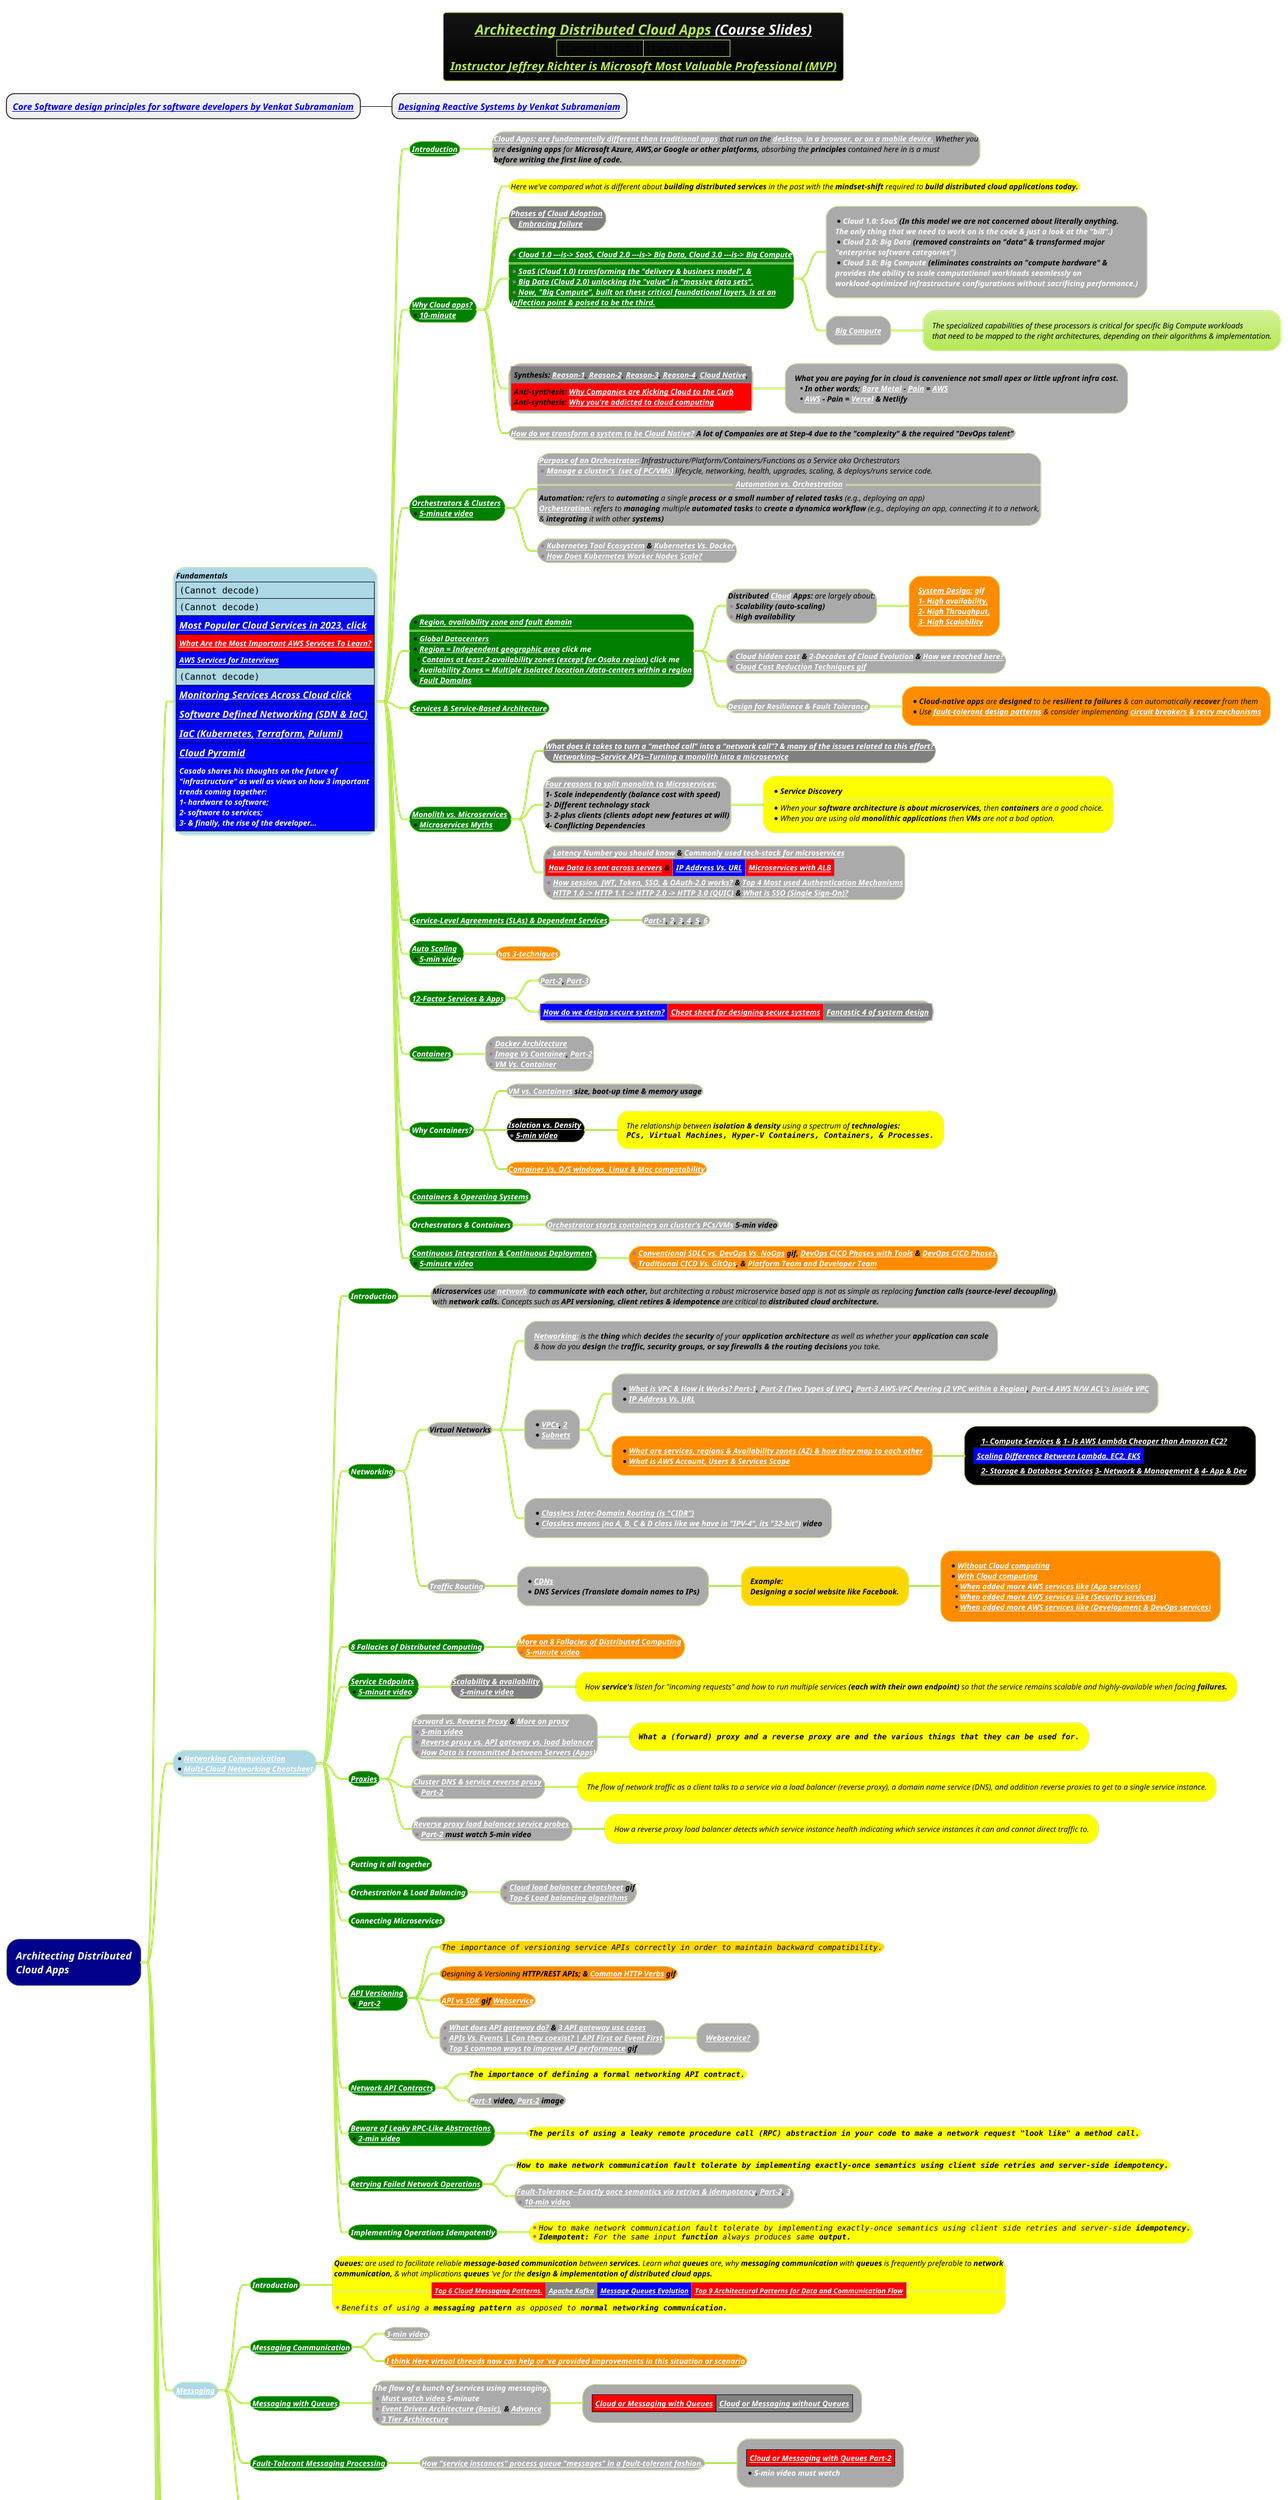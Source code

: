 @startmindmap
title =<i><b><u><size:18>Architecting Distributed Cloud Apps [[https://docs.google.com/presentation/d/0B9OeL9w7mYN2Nl9LX1BIRjFVeGs/edit?resourcekey=0--9WnRGKB_SSA2SZE3WN4EA#slide=id.p1 (Course Slides)]] \n|<img:images/img_374.png>|<img:images/img_375.png{scale=.91}>|\n<i><b><u><size:18>Instructor Jeffrey Richter is Microsoft Most Valuable Professional (MVP)
* <i><b>[[docs/3-programming-languages/Venkat-Subramaniam/Core-Software-design-principles-for-software-developers.puml Core Software design principles for software developers by Venkat Subramaniam]]
** <i><b>[[docs/3-programming-languages/Venkat-Subramaniam/Designing-Reactive-Systems.puml Designing Reactive Systems by Venkat Subramaniam]]

caption |<img:images/img_606.png>|<img:images/img_607.png>|\n|<img:images/img_361.png>|<img:images/img_382.png>|

!theme hacker

*[#darkblue] <color:white><i>Architecting Distributed\n<color:white><i>Cloud Apps
**[#lightblue]:<i><color #black><size:12>Fundamentals
|<img:images/img_270.png{scale=.504}>|
|<img:images/img_366.png{scale=.2109}>|
|<#blue><i><size:15>[[docs/3-programming-languages/Venkat-Subramaniam/images/img_0377.png Most Popular Cloud Services in 2023, click]]|
|<#red><i><size:12>[[docs/3-programming-languages/Venkat-Subramaniam/images/img_863.png What Are the Most Important AWS Services To Learn?]]|
|<#blue><i><size:12>[[docs/3-programming-languages/Venkat-Subramaniam/images/img_880.png AWS Services for Interviews]]|
|<img:images/img_272.png{scale=.5}>|
|<#blue><i><size:15>[[docs/3-programming-languages/Venkat-Subramaniam/images/img_387.png Monitoring Services Across Cloud click]]|
|<#blue><i><size:15>[[docs/3-programming-languages/Venkat-Subramaniam/images/img_362.png Software Defined Networking (SDN & IaC)]]|
|<#blue><i><size:15>[[docs/books/1-books-backlog/operating-system/images/img_12.png IaC (Kubernetes,]] [[docs/3-devops/devops-plantuml-mindmap/Terraform.puml Terraform,]] [[docs/3-devops/devops-plantuml-mindmap/Pulumi.puml Pulumi)]]|
|<#blue><i><size:15>[[docs/cloud-computing/images/cloud-pyramid.png Cloud Pyramid]]|
|<#blue><i><size:12><color #white>Casado shares his thoughts on the future of \n<i><size:12><color #white>"infrastructure" as well as views on how 3 important \n<i><size:12><color #white>trends coming together: \n<i><size:12><color #white>1- hardware to software; \n<i><size:12><color #white>2- software to services; \n<i><size:12><color #white>3- & finally, the rise of the developer…|;

***[#green] <i><color #white><b><size:12>[[https://www.youtube.com/watch?v=xJMbkZvuVO0&list=PL9XzOCngAkqs0Q8ZRdafnSYExKQurZrBY&index=1&ab_channel=JeffreyRichter Introduction]]
****[#a]:<i><color #black><size:12>**[[docs/3-programming-languages/Venkat-Subramaniam/images/img_363.png Cloud Apps: are fundamentally different than traditional apps]]** that run on the **[[docs/3-programming-languages/Venkat-Subramaniam/images/img_666.png desktop, in a browser, or on a mobile device.]]** Whether you
<i><color #black><size:12>are **designing apps** for **Microsoft Azure, AWS,or Google or other platforms,** absorbing the **principles** contained here in is a must
<i><color #black><size:12><b>before writing the first line of code.;
***[#green] <i><color #white><b><size:12>[[docs/3-programming-languages/Venkat-Subramaniam/images/img_667.png Why Cloud apps?]] \n*<i><color #white><b><size:12>[[https://www.youtube.com/watch?v=p7NkTUyEE1o&list=PL9XzOCngAkqs0Q8ZRdafnSYExKQurZrBY&index=2&ab_channel=JeffreyRichter 10-minute]]
****[#yellow] <i><color #black><size:12>Here we've compared what is different about **building distributed services** in the past with the **mindset-shift** required to <b>build distributed cloud applications today.

****[#grey] <i><color #white><b><size:12>[[https://youtu.be/IBTpNptxYF4 Phases of Cloud Adoption]] \n*<i><color #white><b><size:12>[[docs/3-programming-languages/Venkat-Subramaniam/images/img_668.png Embracing failure]]
****[#green]:*<i><color #white><b><size:12>[[https://rescale.com/blog/cloud-3-0-the-rise-of-big-compute/ Cloud 1.0 ---is-> SaaS, Cloud 2.0 ---is-> Big Data, Cloud 3.0 ---is-> Big Compute]]
====
*<i><color #white><b><size:12>[[docs/3-programming-languages/Venkat-Subramaniam/images/img_414.png SaaS (Cloud 1.0) transforming the "delivery & business model", &]]
*<i><color #white><b><size:12>[[docs/3-programming-languages/Venkat-Subramaniam/images/img_415.png Big Data (Cloud 2.0) unlocking the "value" in "massive data sets".]]
*<i><color #white><b><size:12>[[docs/3-programming-languages/Venkat-Subramaniam/images/img_416.png Now, "Big Compute", built on these critical foundational layers, is at an]]
<i><color #white><b><size:12>[[docs/3-programming-languages/Venkat-Subramaniam/images/img_398.png inflection point & poised to be the third.]];
*****[#a]:* <i><color #white><b><size:12>**Cloud 1.0:** SaaS <color #black>(In this model we are not concerned about literally anything.
<i><color #white><b><size:12>The only thing that we need to work on is the code & just a look at the "bill".)
* <i><color #white><b><size:12>**Cloud 2.0:** Big Data <color #black>(removed constraints on "data" & transformed major
<i><color #white><b><size:12>"enterprise software categories")
* <i><color #white><b><size:12>**Cloud 3.0:** Big Compute <color #black>(eliminates constraints on "compute hardware" &
<i><color #white><b><size:12>provides the ability to scale computational workloads seamlessly on
<i><color #white><b><size:12>workload-optimized infrastructure configurations without sacrificing performance.);
*****[#a] <i><color #white><b><size:12>[[docs/3-programming-languages/Venkat-Subramaniam/images/img_398.png Big Compute]]
****** <i><color #black><size:12>The specialized capabilities of these processors is critical for specific Big Compute workloads \n<i><color #black><size:12>that need to be mapped to the right architectures, depending on their algorithms & implementation.

****[#a]:|<#grey><b><i><color #black><size:12>Synthesis: [[docs/3-programming-languages/Venkat-Subramaniam/images/img_363.png Reason-1]], [[docs/3-programming-languages/Venkat-Subramaniam/images/img_364.png Reason-2]], [[docs/3-programming-languages/Venkat-Subramaniam/images/img_365.png Reason-3]], [[docs/3-programming-languages/Venkat-Subramaniam/images/img_271.png Reason-4]], [[docs/cloud-computing/Cloud-Native.puml Cloud Native]],|
|<#red><b><i><color #black><size:12>Anti-synthesis: [[https://www.youtube.com/watch?v=O66xpoRpyRk&ab_channel=CloudComputingInsider Why Companies are Kicking Cloud to the Curb]] \n<b><i><color #black><size:12>Anti-synthesis: [[https://www.youtube.com/watch?v=4Wa5DivljOM&ab_channel=Fireship Why you're addicted to cloud computing]]|;

*****[#a]:<b><i><color #black><size:12>What you are paying for in cloud is convenience not small apex or little upfront infra cost.
**<b><i><color #black><size:12>In other words; [[docs/3-programming-languages/Venkat-Subramaniam/images/img_572.png Bare Metal]] - [[docs/3-programming-languages/Venkat-Subramaniam/images/img_686.png Pain]] = [[docs/3-programming-languages/Venkat-Subramaniam/images/img_687.png AWS]]
**<b><i><color #black><size:12>[[docs/3-programming-languages/Venkat-Subramaniam/images/img_687.png AWS]] - Pain = [[docs/3-programming-languages/Venkat-Subramaniam/images/img_688.png Vercel]] & Netlify;

****[#a] <b><i><color #black><size:12>[[docs/3-programming-languages/Venkat-Subramaniam/gif/how-to-adopt-cloud-native.adoc How do we transform a system to be Cloud Native?]] A lot of Companies are at Step-4 due to the "complexity" & the required "DevOps talent"

***[#green] <i><color #white><b><size:12>[[docs/3-programming-languages/Venkat-Subramaniam/images/img_367.png Orchestrators & Clusters]] \n*<i><color #white><b><size:12>[[https://www.youtube.com/watch?v=LkJr0Ld85AE&list=PL9XzOCngAkqs0Q8ZRdafnSYExKQurZrBY&index=4&ab_channel=JeffreyRichter 5-minute video]]
****[#a]:<i><color #black><size:12>**[[docs/3-programming-languages/Venkat-Subramaniam/images/img_440.png Purpose of an Orchestrator:]]** Infrastructure/Platform/Containers/Functions as a Service aka Orchestrators
*<i><color #black><size:12>**[[docs/3-programming-languages/Venkat-Subramaniam/images/img_669.png Manage a cluster's  (set of PC/VMs)]]** lifecycle, networking, health, upgrades, scaling, & deploys/runs service code.
==<i><color #black><size:12><b>[[docs/3-programming-languages/Venkat-Subramaniam/images/img_440.png Automation vs. Orchestration]]==
<i><color #black><size:12>**Automation:** refers to **automating** a single **process or a small number of related tasks** (e.g., deploying an app)
<i><color #black><size:12>**[[docs/3-programming-languages/Venkat-Subramaniam/images/img_440.png Orchestration:]]** refers to **managing** multiple **automated tasks** to **create a dynamica workflow** (e.g., deploying an app, connecting it to a network,
<i><color #black><size:12>& **integrating** it with other <b>systems);
****[#a]:*<i><color #black><b><size:12>[[docs/3-programming-languages/Venkat-Subramaniam/images/img_386.png Kubernetes Tool Ecosystem]] & [[docs/3-programming-languages/Venkat-Subramaniam/images/img_395.png Kubernetes Vs. Docker]]
*<i><color #black><b><size:12>[[docs/3-programming-languages/Venkat-Subramaniam/images/img_893.png How Does Kubernetes Worker Nodes Scale?]];

***[#green]:*<i><color #white><b><size:12>[[docs/3-programming-languages/Venkat-Subramaniam/images/region-availability-zone-and-fault-domain.drawio.png Region, availability zone and fault domain]]
====
*<i><color #white><b><size:12>[[docs/3-programming-languages/Venkat-Subramaniam/images/img_399.png Global Datacenters]]
*<i><color #white><b><size:12>[[docs/3-programming-languages/Venkat-Subramaniam/images/img_400.png Region = Independent geographic area]] click me
**<i><color #white><b><size:12>[[docs/3-programming-languages/Venkat-Subramaniam/images/img_400.png Contains at least 2-availability zones (except for Osaka region)]] click me
*<i><color #white><b><size:12>[[docs/3-programming-languages/Venkat-Subramaniam/images/img_400.png Availability Zones = Multiple isolated location /data-centers within a region]]
*<i><color #white><b><size:12>[[docs/3-programming-languages/Venkat-Subramaniam/images/img_400.png Fault Domains]];
****[#a]:<i><color #black><size:12>**Distributed [[docs/3-programming-languages/Venkat-Subramaniam/images/img_359.png Cloud]] Apps:** are largely about:
*<i><color #black><size:12><b>Scalability (auto-scaling)
*<i><color #black><size:12><b>High availability;
*****[#darkorange]:<i><color #white><b><size:12>[[docs/3-programming-languages/Venkat-Subramaniam/gif/system-design-availability-throughput-scalability.adoc System Design:]] gif
<i><color #white><b><size:12>[[docs/3-programming-languages/Venkat-Subramaniam/gif/system-design-availability-throughput-scalability.adoc 1- High availability,]]
<i><color #white><b><size:12>[[docs/3-programming-languages/Venkat-Subramaniam/gif/system-design-availability-throughput-scalability.adoc 2- High Throughput,]]
<i><color #white><b><size:12>[[docs/3-programming-languages/Venkat-Subramaniam/gif/system-design-availability-throughput-scalability.adoc 3- High Scalability]];
****[#a]:*<i><color #black><b><size:12>[[docs/3-programming-languages/Venkat-Subramaniam/images/img_390.png Cloud hidden cost]] & [[docs/3-programming-languages/Venkat-Subramaniam/images/img_391.png 2-Decades of Cloud Evolution]] & [[docs/cloud-computing/images/IaaS,PaaS,SaaS.png How we reached here?]]
*<i><color #black><b><size:12>[[docs/3-programming-languages/Venkat-Subramaniam/gif/cloud-cost-reduction-techniques.adoc Cloud Cost Reduction Techniques gif]];

****[#a] <i><size:12><b>[[docs/cloud-computing/Cloud-Design-Patterns.puml Design for Resilience & Fault Tolerance]]
*****[#darkorange] *<i><size:12>**Cloud-native apps** are **designed** to be **resilient to failures** & can automatically **recover** from them \n*<i><size:12>Use **[[docs/cloud-computing/Cloud-Design-Patterns.puml fault-tolerant design patterns]]** & consider implementing <b>[[docs/cloud-computing/Cloud-Design-Patterns.puml circuit breakers & retry mechanisms]]

***[#green] <i><color #white><b><size:12>[[docs/3-programming-languages/Venkat-Subramaniam/images/img_670.png Services & Service-Based Architecture]]
***[#green] <i><color #white><b><size:12>[[docs/3-programming-languages/Venkat-Subramaniam/images/img_271.png Monolith vs. Microservices]] \n*<i><color #white><b><size:12>[[docs/3-programming-languages/Venkat-Subramaniam/images/img_672.png Microservices Myths]]

****[#grey]:<b><i><color #black><size:12>[[https://www.youtube.com/watch?v=eWljhk1RvCM&list=PL9XzOCngAkqs0Q8ZRdafnSYExKQurZrBY&index=21&ab_channel=JeffreyRichter What does it takes to turn a "method call" into a "network call"? & many of the issues related to this effort?]]
*<b><i><color #black><size:12>[[docs/3-programming-languages/Venkat-Subramaniam/images/img_691.png Networking--Service APIs--Turning a monolith into a microservice]];

****[#a]:<i><color #black><size:12>**[[docs/3-programming-languages/Venkat-Subramaniam/images/img_671.png Four reasons to split monolith to Microservices:]]**
<i><color #black><size:12><b>1- Scale independently (balance cost with speed)
<i><color #black><size:12><b>2- Different technology stack
<i><color #black><size:12><b>3- 2-plus clients (clients adopt new features at will)
<i><color #black><size:12><b>4- Conflicting Dependencies;
*****[#yellow]:*<i><color #black><size:12><b>Service Discovery
====
*<i><color #black><size:12>When your **software architecture is about microservices,** then **containers** are a good choice.
*<i><color #black><size:12>When you are using old **monolithic applications** then **VMs** are not a bad option.;

****[#a]:*<i><color #black><size:12><b>[[docs/3-programming-languages/Venkat-Subramaniam/images/img_383.png Latency Number you should know]] & [[docs/3-programming-languages/Venkat-Subramaniam/images/img_384.png Commonly used tech-stack for microservices]]
|<#red><i><color #black><size:12><b>[[docs/3-programming-languages/Venkat-Subramaniam/images/img_388.png How Data is sent across servers]] &|<#blue><i><color #black><size:12><b>[[docs/3-programming-languages/Venkat-Subramaniam/images/img_887.png IP Address Vs. URL]]|<#red><i><color #black><size:12><b>[[docs/3-programming-languages/Venkat-Subramaniam/images/img_881.png Microservices with ALB]]|
*<i><color #black><size:12><b>[[docs/3-programming-languages/Venkat-Subramaniam/gif/session-JWT-Token-SSO-and-OAuth-2-0.adoc How session, JWT, Token, SSO, & OAuth-2.0 works?]] & [[docs/3-programming-languages/Venkat-Subramaniam/images/img_394.png Top 4 Most used Authentication Mechanisms]]
*<i><color #black><size:12><b>[[docs/3-programming-languages/Venkat-Subramaniam/images/img_392.png HTTP 1.0 -> HTTP 1.1 -> HTTP 2.0 -> HTTP 3.0 (QUIC)]] & [[docs/3-programming-languages/Venkat-Subramaniam/gif/What-is-SSO-(Single-Sign-On).png What is SSO (Single Sign-On)?]];

***[#green] <i><color #white><b><size:12>[[docs/3-programming-languages/Venkat-Subramaniam/gif/system-design-availability-throughput-scalability.adoc Service-Level Agreements (SLAs) & Dependent Services]]
****[#a] <i><color #black><b><size:12>[[docs/3-programming-languages/Venkat-Subramaniam/images/img_673.png Part-1]], [[docs/3-programming-languages/Venkat-Subramaniam/images/img_674.png 2]], [[docs/3-programming-languages/Venkat-Subramaniam/images/img_675.png 3]], [[docs/3-programming-languages/Venkat-Subramaniam/images/img_676.png 4]], [[docs/3-programming-languages/Venkat-Subramaniam/images/img_676.png 5]], [[docs/3-programming-languages/Venkat-Subramaniam/images/img_677.png 6]]
***[#green] <i><color #white><b><size:12>[[docs/3-programming-languages/Venkat-Subramaniam/images/img_440.png Auto Scaling]] \n*<i><color #white><b><size:12>[[https://www.youtube.com/watch?v=on1153sF9iY&list=PL9XzOCngAkqs0Q8ZRdafnSYExKQurZrBY&index=9&ab_channel=JeffreyRichter 5-min video]]
****[#darkorange] <i><color #black><size:12>**[[docs/3-programming-languages/Venkat-Subramaniam/images/img_440.png has 3-techniques]]**
***[#green] <i><color #white><b><size:12>[[docs/3-programming-languages/Venkat-Subramaniam/images/img_678.png 12-Factor Services & Apps]]
****[#a] <i><color #black><b><size:12>[[docs/3-programming-languages/Venkat-Subramaniam/images/img_679.png Part-2]], [[docs/3-programming-languages/Venkat-Subramaniam/images/img_680.png Part-3]]
****[#a] |<#blue><i><color #black><b><size:12>[[docs/3-programming-languages/Venkat-Subramaniam/gif/design-a-secure-system-cheat-sheet.adoc How do we design secure system?]]|<#red><i><color #black><b><size:12>[[docs/3-programming-languages/Venkat-Subramaniam/gif/design-a-secure-system-cheat-sheet.adoc Cheat sheet for designing secure systems]]|<#grey><i><color #black><b><size:12>[[docs/3-programming-languages/Venkat-Subramaniam/gif/Fantastic-Four-of-System-Design.adoc Fantastic 4 of system design]]|
***[#green] <i><color #white><b><size:12>[[docs/3-programming-languages/Venkat-Subramaniam/images/img_368.png Containers]]
****[#a] *<i><color #white><b><size:12>[[docs/3-programming-languages/Venkat-Subramaniam/images/img_369.png Docker Architecture]] \n*<i><color #black><b><size:12>[[docs/3-programming-languages/Venkat-Subramaniam/images/img_370.png Image Vs Container]], [[docs/3-programming-languages/Venkat-Subramaniam/images/img_681.png Part-2]] \n*<i><color #white><b><size:12>[[docs/3-programming-languages/Venkat-Subramaniam/images/img_371.png VM Vs. Container]]

***[#green] <i><color #white><b><size:12>Why Containers?
****[#a] <i><color #black><size:12>**[[docs/3-programming-languages/Venkat-Subramaniam/images/img_372.png VM vs. Containers]]** <b>size, boot-up time & memory usage

****[#black] <i><color #black><size:12><b>[[docs/3-programming-languages/Venkat-Subramaniam/images/isolation-vs-density.drawio.png Isolation vs. Density]] \n*<i><color #black><size:12><b>[[https://www.youtube.com/watch?v=C6pyfrwk2uo&list=PL9XzOCngAkqs0Q8ZRdafnSYExKQurZrBY&index=12&ab_channel=JeffreyRichter 5-min video]]
*****[#yellow] <i><color #black><size:12>The relationship between **isolation & density** using a spectrum of <b>technologies: \n<i><color #black><size:12><b>""PCs, Virtual Machines, Hyper-V Containers, Containers, & Processes.""

****[#darkorange] <i><color #black><size:12>**[[docs/3-programming-languages/Venkat-Subramaniam/images/img_376.png Container Vs. O/S windows, Linux & Mac compatability]]**
***[#green] <i><color #white><b><size:12>[[docs/3-programming-languages/Venkat-Subramaniam/images/OS-Kernel-and-container-images.drawio.png Containers & Operating Systems]]
***[#green] <i><color #white><b><size:12>Orchestrators & Containers
****[#a] <i><color #black><b><size:12>[[https://www.youtube.com/watch?v=BZgB3fGXRHc&list=PL9XzOCngAkqs0Q8ZRdafnSYExKQurZrBY&index=14&ab_channel=JeffreyRichter Orchestrator starts containers on cluster's PCs/VMs]] 5-min video

***[#green] <i><color #white><b><size:12>[[docs/3-programming-languages/Venkat-Subramaniam/images/img_373.png Continuous Integration & Continuous Deployment]] \n*<i><color #white><b><size:12>[[https://www.youtube.com/watch?v=WqPSstx41wY&list=PL9XzOCngAkqs0Q8ZRdafnSYExKQurZrBY&index=15&ab_channel=JeffreyRichter 5-minute video]]
****[#darkorange]:*<i><color #black><b><size:12>[[docs/3-programming-languages/Venkat-Subramaniam/gif/conventional-SDLC-vs-DevOps-vs-NoOps.adoc Conventional SDLC vs. DevOps Vs. NoOps]] gif, <i><color #black><b><size:12>[[docs/3-programming-languages/Venkat-Subramaniam/images/img_888.png DevOps CICD Phases with Tools]] & <i><color #black><b><size:12>[[docs/3-programming-languages/Venkat-Subramaniam/images/img_889.png DevOps CICD Phases]]
*<i><color #black><b><size:12>[[docs/3-programming-languages/Venkat-Subramaniam/images/img_890.png Traditional CICD Vs. GitOps]], & [[docs/3-programming-languages/Venkat-Subramaniam/images/img_891.png Platform Team and Developer Team]];

**[#lightblue] *<i><color #black><size:12>[[docs/3-programming-languages/Venkat-Subramaniam/images/img_362.png Networking Communication]] \n*<i><color #black><size:12>[[docs/3-programming-languages/Venkat-Subramaniam/images/img_378.png Multi-Cloud Networking Cheatsheet]]

***[#green] <i><color #white><b><size:12>Introduction
****[#a]:<i><color #black><size:12>**Microservices** use **[[docs/3-programming-languages/Venkat-Subramaniam/images/img_362.png network]]** to **communicate with each other,** but architecting a robust microservice based app is not as simple as replacing <b>function calls (source-level decoupling)
<i><color #black><size:12>with **network calls.** Concepts such as **API versioning, client retires & idempotence** are critical to <b>distributed cloud architecture.;
***[#green] <i><color #white><b><size:12>Networking
****[#a] <i><color #black><size:12><b>Virtual Networks
*****[#a]:<i><color #black><size:12>**[[docs/3-programming-languages/Venkat-Subramaniam/images/img_572.png Networking:]]** is the **thing** which **decides** the **security** of your **application architecture** as well as whether your **application can scale**
<i><color #black><size:12>& how do you **design** the **traffic, security groups, or say firewalls & the routing decisions** you take.;
*****[#a] *<i><color #black><size:12><b>[[docs/3-programming-languages/Venkat-Subramaniam/images/img_406.png VPCs]], [[docs/3-programming-languages/Venkat-Subramaniam/images/img_885.png 2]]  \n*<i><color #black><size:12><b>[[docs/3-programming-languages/Venkat-Subramaniam/images/img_407.png Subnets]]
******[#a]:*<i><color #black><size:12><b>[[docs/3-programming-languages/Venkat-Subramaniam/images/img_441.png What is VPC & How it Works? Part-1]], [[docs/3-programming-languages/Venkat-Subramaniam/images/img_442.png Part-2 (Two Types of VPC)]], [[docs/3-programming-languages/Venkat-Subramaniam/images/img_443.png Part-3 AWS-VPC Peering (2 VPC within a Region)]], [[docs/3-programming-languages/Venkat-Subramaniam/images/img_444.png Part-4 AWS N/W ACL's inside VPC]]
*<i><color #black><size:12><b>[[docs/3-programming-languages/Venkat-Subramaniam/images/img_887.png IP Address Vs. URL]];

******[#darkorange]:*<i><color #black><size:12><b>[[docs/3-programming-languages/Venkat-Subramaniam/images/img_401.png What are services, regions & Availability zones (AZ) & how they map to each other]]
*<i><color #black><size:12><b>[[docs/3-programming-languages/Venkat-Subramaniam/images/img_401.png What is AWS Account, Users & Services Scope]];
*******[#black]:*<i><color #black><size:12><b>[[docs/3-programming-languages/Venkat-Subramaniam/images/img_402.png 1- Compute Services &]] [[docs/3-programming-languages/Venkat-Subramaniam/images/img_886.png 1- Is AWS Lambda Cheaper than Amazon EC2?]]
|<#blue><i><color #black><size:12><b>[[docs/3-programming-languages/Venkat-Subramaniam/images/img_892.png Scaling Difference Between Lambda, EC2, EKS]]|
*<i><color #black><size:12><b>[[docs/3-programming-languages/Venkat-Subramaniam/images/img_0377.png 2- Storage & Database Services]] <i><color #black><size:12><b>[[docs/3-programming-languages/Venkat-Subramaniam/images/img_0377.png 3- Network & Management &]] [[docs/3-programming-languages/Venkat-Subramaniam/images/img_0377.png 4- App & Dev]];

*****[#a] *<i><color #black><size:12><b>[[docs/3-programming-languages/Venkat-Subramaniam/images/img_408.png Classless Inter-Domain Routing (is "CIDR")]] \n*<i><color #black><size:12><b>[[https://www.youtube.com/watch?v=O3fgul-fJCk&ab_channel=AWSTrainingCenter Classless means (no A, B, C & D class like we have in "IPV-4", its "32-bit")]] video
****[#a] <i><color #black><size:12><b>[[docs/3-programming-languages/Venkat-Subramaniam/images/img_408.png Traffic Routing]]
*****[#a] *<i><color #black><size:12><b>[[https://www.youtube.com/watch?v=W66STrTY0ss&t=315s CDNs]] \n*<i><color #black><size:12><b>DNS Services (Translate domain names to IPs)
******[#gold] <i><color #black><size:12><b>Example: \n<i><color #black><size:12><b>Designing a social website like Facebook.
*******[#darkorange]:*<i><color #black><size:12><b>[[docs/3-programming-languages/Venkat-Subramaniam/images/img_409.png Without Cloud computing]]
*<i><color #black><size:12><b>[[docs/3-programming-languages/Venkat-Subramaniam/images/img_410.png With Cloud computing]]
**<i><color #black><size:12><b>[[docs/3-programming-languages/Venkat-Subramaniam/images/img_411.png When added more AWS services like (App services)]]
**<i><color #black><size:12><b>[[docs/3-programming-languages/Venkat-Subramaniam/images/img_412.png When added more AWS services like (Security services)]]
**<i><color #black><size:12><b>[[docs/3-programming-languages/Venkat-Subramaniam/images/img_413.png When added more AWS services like (Development & DevOps services)]];
***[#green] <i><color #white><b><size:12>[[docs/books/1-books-backlog/DBMS/8-Fallacies-of-Distributed-Systems.puml 8 Fallacies of Distributed Computing]]
****[#darkorange] <i><color #white><b><size:12>[[docs/3-programming-languages/Venkat-Subramaniam/images/img_682.png More on 8 Fallacies of Distributed Computing]] \n*<i><color #white><b><size:12>[[https://www.youtube.com/watch?v=-Ed6Ny9iFeg&list=PL9XzOCngAkqs0Q8ZRdafnSYExKQurZrBY&index=16&ab_channel=JeffreyRichter 5-minute video]]
***[#green] <i><color #white><b><size:12>[[docs/3-programming-languages/Venkat-Subramaniam/images/img_683.png Service Endpoints]] \n*<i><color #white><b><size:12>[[https://www.youtube.com/watch?v=6BaoAZLguYo&list=PL9XzOCngAkqs0Q8ZRdafnSYExKQurZrBY&index=17&ab_channel=JeffreyRichter 5-minute video]]
****[#grey] <i><color #black><b><size:12>[[docs/3-programming-languages/Venkat-Subramaniam/images/img_684.png Scalability & availability]] \n*<i><color #white><b><size:12>[[https://www.youtube.com/watch?v=6BaoAZLguYo&list=PL9XzOCngAkqs0Q8ZRdafnSYExKQurZrBY&index=17&ab_channel=JeffreyRichter 5-minute video]]
*****[#yellow] <i><color #black><size:12>How **service's** listen for "incoming requests" and how to run multiple services **(each with their own endpoint)** so that the service remains scalable and highly-available when facing <b>failures.
***[#green] <i><color #white><b><size:12>[[docs/3-programming-languages/Venkat-Subramaniam/images/img_685.png Proxies]]

****[#a]:<i><color #black><b><size:12>[[docs/3-programming-languages/Venkat-Subramaniam/images/img_376.jpg Forward vs. Reverse Proxy]] & [[docs/3-programming-languages/Venkat-Subramaniam/images/img_685.png More on proxy]]
*<i><color #white><b><size:12>[[https://www.youtube.com/watch?v=0OukrSld3sY&list=PL9XzOCngAkqs0Q8ZRdafnSYExKQurZrBY&index=18&ab_channel=JeffreyRichter 5-min video]]
*<i><color #white><b><size:12>[[docs/3-programming-languages/Venkat-Subramaniam/images/img_858.png Reverse proxy vs. API gateway vs. load balancer]]
*<i><color #white><b><size:12>[[docs/3-programming-languages/Venkat-Subramaniam/images/img_388.png How Data is transmitted between Servers (Apps)]];

*****[#yellow] <i><color #black><b><size:12>""What a (forward) proxy and a reverse proxy are and the various things that they can be used for.""
****[#a] <i><color #black><b><size:12>[[https://www.youtube.com/watch?v=4zuHPMW-faY&list=PL9XzOCngAkqs0Q8ZRdafnSYExKQurZrBY&index=19&ab_channel=JeffreyRichter Cluster DNS & service reverse proxy]] \n*<i><color #black><b><size:12>[[docs/3-programming-languages/Venkat-Subramaniam/images/img_689.png Part-2]]
*****[#yellow] <i><color #black><size:12>The flow of network traffic as a client talks to a service via a load balancer (reverse proxy), a domain name service (DNS), and addition reverse proxies to get to a single service instance.
****[#a] <i><color #black><b><size:12>[[https://www.youtube.com/watch?v=e6aFk2NgGtw&list=PL9XzOCngAkqs0Q8ZRdafnSYExKQurZrBY&index=20&ab_channel=JeffreyRichter Reverse proxy load balancer service probes]] \n*<i><color #black><b><size:12>[[docs/3-programming-languages/Venkat-Subramaniam/images/img_690.png Part-2]] must watch 5-min video
*****[#yellow] <i><color #black><size:12>How a reverse proxy load balancer detects which service instance health indicating which service instances it can and cannot direct traffic to.

***[#green] <i><color #white><b><size:12>Putting it all together
***[#green] <i><color #white><b><size:12>Orchestration & Load Balancing
****[#a] *<i><color #black><b><size:12>[[docs/3-programming-languages/Venkat-Subramaniam/gif/cloud-load-balancer.adoc Cloud load balancer cheatsheet]] gif\n*<i><color #white><b><size:12>[[docs/3-programming-languages/Venkat-Subramaniam/images/img_857.png Top-6 Load balancing algorithms]]
***[#green] <i><color #white><b><size:12>Connecting Microservices
***[#green] <i><color #white><b><size:12>[[https://www.youtube.com/watch?v=jXAUAWPhIcc&list=PL9XzOCngAkqs0Q8ZRdafnSYExKQurZrBY&index=22&ab_channel=JeffreyRichter API Versioning]] \n*<i><color #white><b><size:12>[[docs/3-programming-languages/Venkat-Subramaniam/images/img_692.png Part-2]]
****[#gold] <i><color #black><size:12>""The importance of versioning service APIs correctly in order to maintain backward compatibility.""
****[#darkorange] <i><color #black><size:12>Designing & Versioning <b>HTTP/REST APIs; & [[docs/3-programming-languages/Venkat-Subramaniam/gif/Common-HTTP-Verbs.adoc Common HTTP Verbs]] gif
****[#darkorange] <i><color #black><size:12><b>[[docs/3-programming-languages/Venkat-Subramaniam/gif/API-vs-SDK.adoc API vs SDK]] gif [[a Webservice]]
****[#a]:*<b><i><color #black><size:12>[[docs/3-programming-languages/Venkat-Subramaniam/images/img_397.png What does API gateway do?]] & [[docs/3-programming-languages/Venkat-Subramaniam/gif/3-API-gateway-use-cases.adoc 3 API gateway use cases]]
*<b><i><color #black><size:12>[[https://www.youtube.com/embed/3t7pMx35Reg APIs Vs. Events | Can they coexist? | API First or Event First]]
*<b><i><color #black><size:12>[[docs/3-programming-languages/Venkat-Subramaniam/gif/5-common-ways-to-improve-API-performance.adoc Top 5 common ways to improve API performance]] gif;
*****[#a] <i><color #white><b><size:12>[[docs/3-programming-languages/Venkat-Subramaniam/webservice.puml Webservice?]]
***[#green] <i><color #white><b><size:12>[[docs/3-programming-languages/Venkat-Subramaniam/images/img_46.png Network API Contracts]]
****[#yellow] <i><color #black><b><size:12>""The importance of defining a formal networking API contract.""
****[#a] <i><color #black><b><size:12>[[https://www.youtube.com/watch?v=iEiZyi7BBoI&list=PL9XzOCngAkqs0Q8ZRdafnSYExKQurZrBY&index=23&ab_channel=JeffreyRichter Part-1]] video, [[docs/3-programming-languages/Venkat-Subramaniam/images/img_693.png Part-2]] image

***[#green] <i><color #white><b><size:12>[[docs/3-programming-languages/Venkat-Subramaniam/images/img_694.png Beware of Leaky RPC-Like Abstractions]] \n*<i><color #white><b><size:12>[[https://www.youtube.com/watch?v=uE16hkoHcYE&list=PL9XzOCngAkqs0Q8ZRdafnSYExKQurZrBY&index=24&ab_channel=JeffreyRichter 2-min video]]
****[#yellow] <i><color #black><b><size:12>""The perils of using a leaky remote procedure call (RPC) abstraction in your code to make a network request "look like" a method call.""
***[#green] <i><color #white><b><size:12>[[https://www.youtube.com/watch?v=gH_hwwn2yDk&list=PL9XzOCngAkqs0Q8ZRdafnSYExKQurZrBY&index=25&ab_channel=JeffreyRichter Retrying Failed Network Operations]]
****[#yellow] <i><color #black><b><size:12>""How to make network communication fault tolerate by implementing exactly-once semantics using client side retries and server-side idempotency.""
****[#a] <i><color #black><b><size:12>[[docs/3-programming-languages/Venkat-Subramaniam/images/img_695.png Fault-Tolerance--Exactly once semantics via retries & idempotency]], [[docs/3-programming-languages/Venkat-Subramaniam/images/img_696.png Part-2]], [[docs/3-programming-languages/Venkat-Subramaniam/images/img_697.png 3]] \n*<i><color #black><b><size:12>[[https://www.youtube.com/watch?v=gH_hwwn2yDk&list=PL9XzOCngAkqs0Q8ZRdafnSYExKQurZrBY&index=25&ab_channel=JeffreyRichter 10-min video]]
***[#green] <i><color #white><b><size:12>Implementing Operations Idempotently
****[#yellow]:*<i><color #black><size:12>""How to make network communication fault tolerate by implementing exactly-once semantics using client side retries and server-side <b>idempotency.""
*<i><color #black><size:12>""**Idempotent:** For the same input **function** always produces same <b>output."";

**[#lightblue] <i><color #black><size:12>[[docs/3-programming-languages/Venkat-Subramaniam/images/img_698.png Messaging]]
***[#green] <i><color #white><b><size:12>Introduction
****[#yellow]:<i><color #black><size:12>**Queues:** are used to facilitate reliable **message-based communication** between **services.** Learn what **queues** are, why **messaging communication** with **queues** is frequently preferable to <b>network
<i><color #black><size:12>**communication,** & what implications **queues** 've for the <b>design & implementation of distributed cloud apps.
==|<#red><i><b>[[docs/3-programming-languages/Venkat-Subramaniam/gif/top-6-cloud-messaging-patterns.adoc Top 6 Cloud Messaging Patterns.]]|<#grey><i><b>[[docs/AI-ML-DL-Data-Science-and-BigData/Apache-Big-Data-Ecosystem/apache-kafka.puml Apache Kafka]]|<#blue><i><b>[[docs/3-programming-languages/Venkat-Subramaniam/gif/message-queues.adoc Message Queues Evolution]]|<#red><i><b>[[docs/3-programming-languages/Venkat-Subramaniam/gif/Top-9-Architectural-Patterns-for-Data-and-Communication-Flow.adoc Top 9 Architectural Patterns for Data and Communication Flow]]|==
*<i><color #black><size:12>""Benefits of using a **messaging pattern** as opposed to <b>normal networking communication."";

***[#green] <i><color #white><b><size:12>[[docs/3-programming-languages/Venkat-Subramaniam/images/img_698.png Messaging Communication]]
****[#a] <i><color #white><b><size:12>[[https://www.youtube.com/watch?v=C26paSeSQD8&list=PL9XzOCngAkqs0Q8ZRdafnSYExKQurZrBY&index=26&ab_channel=JeffreyRichter 3-min video]]
****[#darkorange] <i><color #white><b><size:12>[[https://www.youtube.com/watch?v=C26paSeSQD8&list=PL9XzOCngAkqs0Q8ZRdafnSYExKQurZrBY&index=26&ab_channel=JeffreyRichter I think Here virtual threads now can help or 've provided improvements in this situation or scenario]]
***[#green] <i><color #white><b><size:12>[[docs/3-programming-languages/Venkat-Subramaniam/images/img_699.png Messaging with Queues]]
****[#a]:<i><color #white><b><size:12>The flow of a bunch of services using messaging.
*<i><color #white><b><size:12>[[https://www.youtube.com/watch?v=Tu9WGaePtBA&list=PL9XzOCngAkqs0Q8ZRdafnSYExKQurZrBY&index=27&ab_channel=JeffreyRichter Must watch video]] 5-minute
*<i><color #black><b><size:12>[[docs/3-programming-languages/Venkat-Subramaniam/images/img_882.png Event Driven Architecture (Basic),]] & [[docs/3-programming-languages/Venkat-Subramaniam/images/img_883.png Advance]]
*<i><color #white><b><size:12>[[docs/3-programming-languages/Venkat-Subramaniam/images/img_884.png 3 Tier Architecture]];
*****[#a] |<#red><i><color #white><b><size:12>[[https://www.youtube.com/watch?v=Tu9WGaePtBA&list=PL9XzOCngAkqs0Q8ZRdafnSYExKQurZrBY&index=27&ab_channel=JeffreyRichter Cloud or Messaging with Queues]]|<#grey><i><color #white><b><size:12>[[https://www.youtube.com/watch?v=eWljhk1RvCM&list=PL9XzOCngAkqs0Q8ZRdafnSYExKQurZrBY&index=21&ab_channel=JeffreyRichter Cloud or Messaging without Queues]]|
***[#green] <i><color #white><b><size:12>[[docs/3-programming-languages/Venkat-Subramaniam/images/img_700.png Fault-Tolerant Messaging Processing]]
****[#a] <i><color #white><b><size:12>[[docs/3-programming-languages/Venkat-Subramaniam/images/img_700.png How "service instances" process queue "messages" in a fault-tolerant fashion.]]
*****[#a] |<#red><i><color #white><b><size:12>[[https://www.youtube.com/watch?v=XndpZCyRIXw&list=PL9XzOCngAkqs0Q8ZRdafnSYExKQurZrBY&index=28&ab_channel=JeffreyRichter Cloud or Messaging with Queues Part-2]]|\n*<i><color #white><b><size:12>5-min video must watch
***[#green] <i><color #white><b><size:12>[[docs/3-programming-languages/Venkat-Subramaniam/images/img_789.png More About Queues]]
****[#a] <i><color #white><b><size:12>[[docs/3-programming-languages/Venkat-Subramaniam/images/img_789.png Additional features that are frequently available with queue systems.]] \n*<i><color #white><b><size:12>[[https://www.youtube.com/watch?v=TeC7FD8wrRQ&list=PL9XzOCngAkqs0Q8ZRdafnSYExKQurZrBY&index=35&ab_channel=JeffreyRichter 5-minute video]]

**[#lightblue] <i><color #black><size:12>[[https://www.youtube.com/watch?v=5cBnQpG0YTE&list=PL9XzOCngAkqs0Q8ZRdafnSYExKQurZrBY&index=30&ab_channel=JeffreyRichter Versioning Service source-code]] \n*<i><color #black><size:12>[[https://www.youtube.com/watch?v=5cBnQpG0YTE&list=PL9XzOCngAkqs0Q8ZRdafnSYExKQurZrBY&index=30&ab_channel=JeffreyRichter 10-minute video]] with animation
***[#green] <i><color #white><b><size:12>Introduction
****[#yellow]:<i><color #black><size:12>**Services:** inevitably evolve, which means an important consideration when deploying them is how to version them without disrupting service. Learn the ins & outs of versioning the services that
<i><color #black><size:12>comprise cloud apps & how to protect the **configuration data** that accompanies them.;
***[#green] <i><color #white><b><size:12>[[docs/3-programming-languages/Venkat-Subramaniam/images/img_790.png Service-Update Options]]
****[#yellow] *<i><color #black><size:12>Various ways to versioning and upgrading your running service code: \n<i><color #black><b><size:12>1- Delete & Upload \n<i><color #black><b><size:12>2- Rolling Update \n<i><color #black><b><size:12>3- Blue-Green Deployment (cluster or across 2 clusters)
****[#grey] <i><color #white><b><size:12>[[docs/3-programming-languages/Venkat-Subramaniam/images/img_790.png Comparing Service-Update Options]]
***[#green] <i><color #white><b><size:12>[[https://www.youtube.com/watch?v=d-Eq-L5HD6Q&list=PL9XzOCngAkqs0Q8ZRdafnSYExKQurZrBY&index=31&ab_channel=JeffreyRichter Two-Phase Updates]] \n*<i><color #white><b><size:12>[[https://www.youtube.com/watch?v=d-Eq-L5HD6Q&list=PL9XzOCngAkqs0Q8ZRdafnSYExKQurZrBY&index=31&ab_channel=JeffreyRichter 3-minute video]]
****[#a] <i><color #black><size:12><b>Rolling Update: [[docs/3-programming-languages/Venkat-Subramaniam/images/img_791.png How to properly perform a 2-phase update when you are changing the protocol used by a service that talks to other instances of itself.]]
***[#green] <i><color #white><b><size:12>[[https://www.youtube.com/watch?v=h74NPW-oaBg&list=PL9XzOCngAkqs0Q8ZRdafnSYExKQurZrBY&index=32&ab_channel=JeffreyRichter Shutting Down Service Instances]]
****[#a] <i><color #black><size:12><b>[[docs/3-programming-languages/Venkat-Subramaniam/images/img_792.png How to gracefully shutdown a service instance so that it can be upgraded or scaled down without any adverse customer behavior.]]
***[#green] <i><color #white><b><size:12>[[https://www.youtube.com/watch?v=tXqBjpk4kHA&list=PL9XzOCngAkqs0Q8ZRdafnSYExKQurZrBY&index=33&ab_channel=JeffreyRichter Service Configuration & Secrets]]
****[#a]:*<i><color #black><size:12><b>[[docs/3-programming-languages/Venkat-Subramaniam/images/img_793.png How to create service configuration & how to hand it off to a service.]]
*<i><color #black><size:12><b>[[docs/3-programming-languages/Venkat-Subramaniam/images/img_794.png How to use Cryptographic Message Syntax (CMS) to embed secrets in your configuration.]];
***[#green] <i><color #white><b><size:12>Cryptographic Message Syntax

**[#lightblue] <i><color #black><size:12>[[https://www.youtube.com/watch?v=5h2aS0_YckI&list=PL9XzOCngAkqs0Q8ZRdafnSYExKQurZrBY&index=34&ab_channel=JeffreyRichter Leader Election]]
***[#green] <i><color #white><b><size:12>Introduction
****[#yellow]:<i><color #black><size:12>**Leader election:** is a pattern that is commonly used in **distributed cloud apps.** The purpose is to allow one service instance to coordinate tasks among other service instances, & to easily be
<i><color #black><size:12>replaced if it goes out of scope down. Learn about the leader election pattern & understand <b>how & why to implement it.;
***[#green] <i><color #white><b><size:12>[[docs/3-programming-languages/Venkat-Subramaniam/images/img_795.png What is leader election, & why would I use it?]]
****[#a] <i><color #black><b><size:12>[[docs/3-programming-languages/Venkat-Subramaniam/gif/system-design-availability-throughput-scalability.adoc Leader election: a way to pick 1 service instance to coordinate tasks among other service instance.]] gif
***[#green] <i><color #white><b><size:12>[[https://www.youtube.com/watch?v=fTCY93FsNko&list=PL9XzOCngAkqs0Q8ZRdafnSYExKQurZrBY&index=35&ab_channel=JeffreyRichter Leader election using "leases"]] \n*<i><color #white><b><size:12>[[https://www.youtube.com/watch?v=fTCY93FsNko&list=PL9XzOCngAkqs0Q8ZRdafnSYExKQurZrBY&index=35&ab_channel=JeffreyRichter 5-minute video animation]]
****[#a] <i><color #black><b><size:12>[[docs/3-programming-languages/Venkat-Subramaniam/images/img_796.png How to implement leader election using a lease mechanism.]]
***[#green] <i><color #white><b><size:12>[[https://www.youtube.com/watch?v=Cc_qriHq9JQ&list=PL9XzOCngAkqs0Q8ZRdafnSYExKQurZrBY&index=36&ab_channel=JeffreyRichter Leader election using "Queue Messaging"]] \n<i><color #white>2-minute
****[#a] <i><color #black><b><size:12>[[docs/3-programming-languages/Venkat-Subramaniam/images/img_797.png How to implement leader election using a message queue mechanism.]]

**[#lightblue] <i><color #black><size:12>[[docs/3-programming-languages/Venkat-Subramaniam/images/img_379.png Data Storage]]
***[#green] <i><color #white><b><size:12>Introduction
****[#yellow]:<i><color #black><size:12>Being **reliable & scalable services** that **manage state** is **exponentially more difficult** than **building stateless services.** Here follows the problems that you will encounter, solutions to those
<i><color #black><size:12>problems & patterns that will help you implement them.
|<#red><b><i><color #black><size:12>[[docs/3-programming-languages/Venkat-Subramaniam/images/img_798.png What makes building reliable & scalable data storage services substantially more harder than building stateless services?]] click|;
***[#green] <i><color #white><b><size:12>[[docs/3-programming-languages/Venkat-Subramaniam/images/img_379.png Data Storage Considerations]]
****[#a] <i><color #white><b><size:12>[[docs/3-programming-languages/Venkat-Subramaniam/images/img_393.png Types of Data Storage (from ground)]]
***[#green] <i><color #white><b><size:12>[[https://www.youtube.com/watch?v=ZQx7TjB-DGc&list=PL9XzOCngAkqs0Q8ZRdafnSYExKQurZrBY&index=38&ab_channel=JeffreyRichter Data Temperature]]
****[#a] <i><color #white><b><size:12>[[docs/3-programming-languages/Venkat-Subramaniam/images/img_799.png Hot, warm, and cold data and how to think about these in terms of latency, costs, request rate, durability, and size.]]


***[#green] <i><color #white><b><size:12>[[https://www.youtube.com/watch?v=0ijNG_9ks3A&list=PL9XzOCngAkqs0Q8ZRdafnSYExKQurZrBY&index=39&ab_channel=JeffreyRichter Performance Optimization]]
****[#grey] <i><color #white><b><size:12>[[docs/3-programming-languages/Venkat-Subramaniam/images/img_800.png The typical topology of a an app that uses multiple stateless services and a back-end storage service. And, to improve performce, you can introduce a cache.]]
****[#a] *<i><color #white><b><size:12>[[docs/3-programming-languages/Venkat-Subramaniam/images/img_385.png Caching]] & \n*<i><color #white><b><size:12>[[https://www.youtube.com/watch?v=W66STrTY0ss&t=315s CDNs]]
*****[#darkorange]:*<i><color #white><b><size:12>[[docs/3-programming-languages/Venkat-Subramaniam/gif/how-does-redis-persist-data.adoc How does Redis persist data? gif]]
*<i><color #white><b><size:12>[[docs/3-programming-languages/Venkat-Subramaniam/images/img_380.png Where do we cache data?]]
*<i><color #white><b><size:12>[[docs/3-programming-languages/Venkat-Subramaniam/images/img_381.png Top 5 Caching strategies]]
*<i><color #white><b><size:12>[[docs/3-programming-languages/Venkat-Subramaniam/images/img_385.png Caching complete mind-map]]
*<i><color #white><b><size:12>[[docs/3-programming-languages/Venkat-Subramaniam/gif/How-can-Cache-Systems-go-wrong.adoc How can Cache Systems go wrong? (cache challenges)]] gif;

***[#a] <i><color #white><b><size:12>[[docs/3-programming-languages/Venkat-Subramaniam/images/img_379.png File & Object Storage]] \n*<i><color #white><b><size:12>[[https://www.youtube.com/watch?v=W66STrTY0ss&list=PL9XzOCngAkqs0Q8ZRdafnSYExKQurZrBY&index=40&ab_channel=JeffreyRichter Video 9-minute]]
****[#grey]:*<i><color #black><b><size:12>[[docs/3-programming-languages/Venkat-Subramaniam/images/img_801.png Object (blob) storage services for documents, pictures, images, and videos.]] & Big Data
*<i><color #white><b><size:12>[[https://www.youtube.com/watch?v=W66STrTY0ss&t=315s How to improve performance of client's accessing these documents by using a Content Delivery Network (CDN).]];
****[#darkorange]:*<i><color #white><b><size:12>How to improve performance of client’s accessing these documents by using a Content Delivery Network (CDN).
*<i><color #white><b><size:12>[[docs/3-programming-languages/Venkat-Subramaniam/gif/blob-and-object-store-use-cases.adoc File & Object Storage top six (6) use-cases]] gif
*<i><color #white><b><size:12>[[docs/cloud-computing/AWS-Cloud/image-2023-03-05-20-07-51-822.png Performance comparison of storage types]]
*<i><color #black><b><size:12>[[https://www.youtube.com/embed/6vNC_BCqFmI AWS Storage - EBS vs S3 vs EFS]] video;

***[#a]:<i><color #white><b><size:12>[[docs/3-programming-languages/Venkat-Subramaniam/images/img_379.png Database Storage]]
*<i><color #white><b><size:12>[[https://www.youtube.com/watch?v=z4JwZnSWaTY&list=PL9XzOCngAkqs0Q8ZRdafnSYExKQurZrBY&index=41&ab_channel=JeffreyRichter 10-minute]];
****[#grey] <i><color #white><b><size:12>[[docs/3-programming-languages/Venkat-Subramaniam/images/img_802.png Compare & contrast relational (SQL) databases with non-relational (noSQL) databases]] \n|<#a><i><color #white><b><size:12>[[docs/3-programming-languages/Venkat-Subramaniam/images/img_803.png SQL vs NoSQL]]|<#red><i><color #white><b><size:12>[[docs/3-programming-languages/Venkat-Subramaniam/images/img_862.png Types of databases]]|
****[#darkorange] <i><color #white><b><size:12>[[docs/3-programming-languages/Venkat-Subramaniam/images/img_380.jpg 8 data-structures that power "Modern Database"]]
***[#a] <i><color #white><b><size:12>[[https://www.youtube.com/watch?v=zUGPl2B--kg&list=PL9XzOCngAkqs0Q8ZRdafnSYExKQurZrBY&index=42&ab_channel=JeffreyRichter Data Partitioning]] \n*<i><color #white><b><size:12>[[https://www.youtube.com/watch?v=zUGPl2B--kg&list=PL9XzOCngAkqs0Q8ZRdafnSYExKQurZrBY&index=42&ab_channel=JeffreyRichter 10-minute]]
****[#a]:<i><color #white><b><size:12>[[docs/3-programming-languages/Venkat-Subramaniam/images/img_804.png ➢ Data is partitioned for size, speed or both]]
<i><color #white><b><size:12>[[https://www.youtube.com/watch?v=zUGPl2B--kg&t=730s ➢ Each partition’s data is replicated for reliability]]
<i><color #white><b><size:12>➢ How you partition your data is your choice & its super important.;
*****[#grey] <i><color #white><b><size:12>[[docs/3-programming-languages/Venkat-Subramaniam/images/img_804.png ➢ Data partitioning (for size, speed, or both) and data replication (for reliability).]]

***[#a] <i><color #white><b><size:12>[[docs/cloud-computing/images/data-consistency.png Data Consistency]] <size:9> click me \n*<i><color #white><b><size:12>[[https://www.youtube.com/watch?v=R8CnjBGHnTo&list=PL9XzOCngAkqs0Q8ZRdafnSYExKQurZrBY&index=43&ab_channel=JeffreyRichter 15-minute]]
****[#yellow] <i><color #black><size:12>Strong & Weak data consistency, the CAP theorem, & apology-based computing.
****[#grey]:*<i><color #white><b><size:12>[[docs/cloud-computing/images/consistency-or-availabilty-which-is-better.png Data Consistency or avail-ability which is better?]]
*<i><color #white><b><size:12>[[docs/cloud-computing/images/implementing-eventual-consistency.png Implementing Eventual Consistency]];

***[#green] <i><color #white><b><size:12>Patterns
****[#yellow] |<#red><i><color #black><size:12><b>[[https://www.youtube.com/watch?v=_QV3tgdwcY4&list=PL9XzOCngAkqs0Q8ZRdafnSYExKQurZrBY&index=44&ab_channel=JeffreyRichter CQRS Pattern:]] </b> separates **data modifications** (commands) from <b>data queries.|
****[#yellow] <i><color #black><size:12><b>Event-Sourcing Pattern
*****[#a]:<i><color #black><size:12><b>A way of storing "immutable" (big) data & then producing "views" over this "data".
*<i><color #black><size:12><b>[[docs/3-programming-languages/Venkat-Subramaniam/gif/CRUD-Vs-Event-Sourcing.adoc CRUD Vs. Event-Sourcing]] gif
*<i><color #black><size:12><b>[[docs/cloud-computing/images/event-sourcing.png Event-Sourcing]]
*<i><color #black><size:12><b>[[docs/3-programming-languages/Venkat-Subramaniam/gif/How-do-we-incorporate-Event-Sourcing-into-the-systems.adoc How do we incorporate Event Sourcing into the systems?]] gif;

****[#yellow] <i><color #black><size:12><b>Eventual Consistency
****[#yellow] <i><color #black><size:12><b>Saga </b>for dealing with **eventual consistency** which compromises **atomicity** for **availability.** (see book fundamentals of software architecture patterns) these are very easy
***[#green] <i><color #white><b><size:12>Data Concurrency & Versioning
***[#green] <i><color #white><b><size:12>Optimistic Concurrency
***[#green] <i><color #white><b><size:12>Versioning Data Schemas
***[#green] <i><color #white><b><size:12>Backup & Restore
***[#green] <i><color #white><b><size:12>Recovery & Restore
***[#green] <i><color #white><b><size:12>Recovery Point & Time Objectives
***[#green] <i><color #white><b><size:12>Disaster Recovery
***[#green] <i><color #white><b><size:12>Data Encryption
****[#a] <i><color #white><b><size:12>In-transit Encryption
****[#a] <i><color #white><b><size:12>At-rest Encryption

@endmindmap

